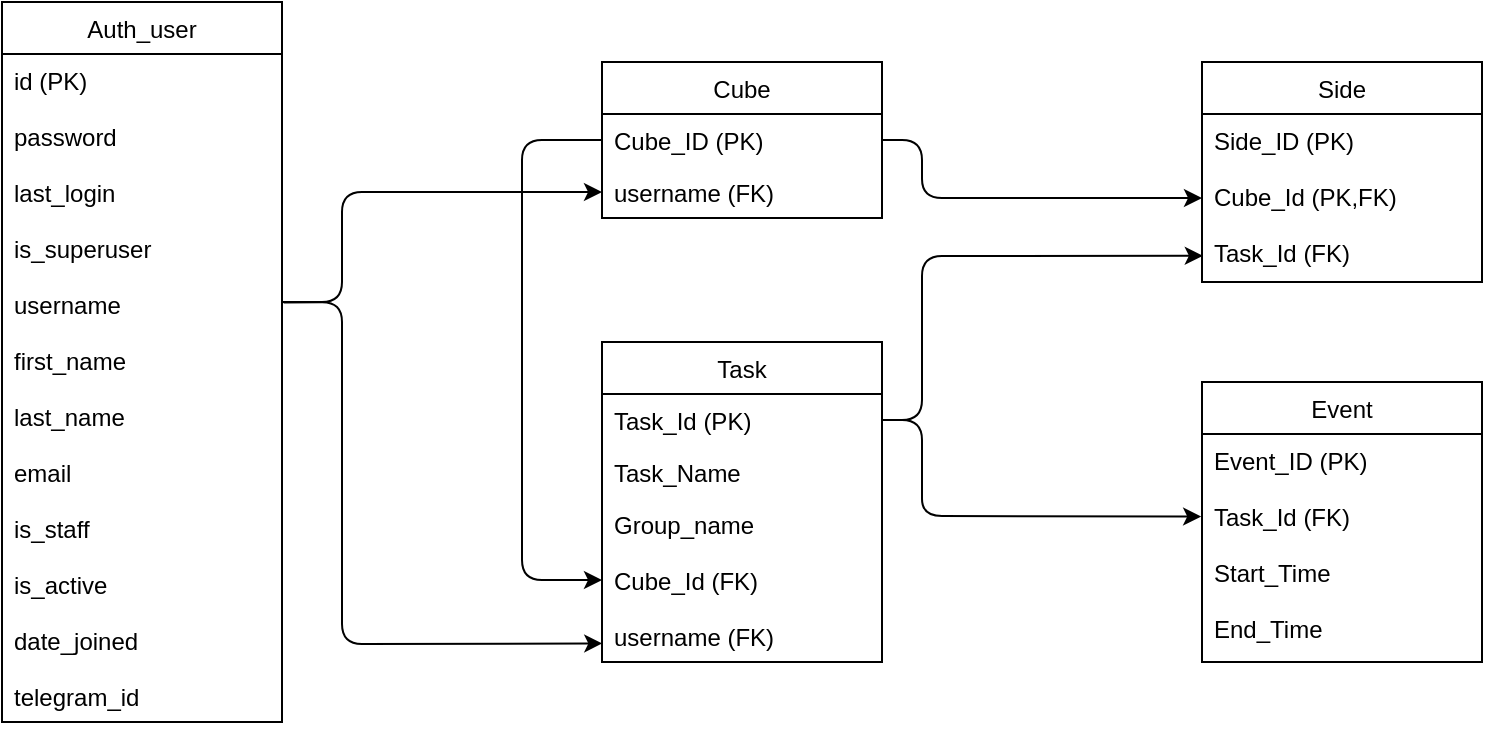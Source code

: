 <mxfile version="12.7.9" type="device"><diagram name="Page-1" id="9f46799a-70d6-7492-0946-bef42562c5a5"><mxGraphModel dx="2213" dy="1133" grid="1" gridSize="10" guides="1" tooltips="1" connect="1" arrows="1" fold="1" page="1" pageScale="1" pageWidth="1100" pageHeight="850" background="#ffffff" math="0" shadow="0"><root><mxCell id="0"/><mxCell id="1" parent="0"/><mxCell id="INC5QVoVWuZFS9aKpAGL-1" value="Cube" style="swimlane;fontStyle=0;childLayout=stackLayout;horizontal=1;startSize=26;fillColor=none;horizontalStack=0;resizeParent=1;resizeParentMax=0;resizeLast=0;collapsible=1;marginBottom=0;" vertex="1" parent="1"><mxGeometry x="480" y="275" width="140" height="78" as="geometry"/></mxCell><mxCell id="INC5QVoVWuZFS9aKpAGL-2" value="Cube_ID (PK)&#10;&#10;" style="text;strokeColor=none;fillColor=none;align=left;verticalAlign=top;spacingLeft=4;spacingRight=4;overflow=hidden;rotatable=0;points=[[0,0.5],[1,0.5]];portConstraint=eastwest;" vertex="1" parent="INC5QVoVWuZFS9aKpAGL-1"><mxGeometry y="26" width="140" height="26" as="geometry"/></mxCell><mxCell id="INC5QVoVWuZFS9aKpAGL-3" value="username (FK)" style="text;strokeColor=none;fillColor=none;align=left;verticalAlign=top;spacingLeft=4;spacingRight=4;overflow=hidden;rotatable=0;points=[[0,0.5],[1,0.5]];portConstraint=eastwest;" vertex="1" parent="INC5QVoVWuZFS9aKpAGL-1"><mxGeometry y="52" width="140" height="26" as="geometry"/></mxCell><mxCell id="INC5QVoVWuZFS9aKpAGL-5" value="Task" style="swimlane;fontStyle=0;childLayout=stackLayout;horizontal=1;startSize=26;fillColor=none;horizontalStack=0;resizeParent=1;resizeParentMax=0;resizeLast=0;collapsible=1;marginBottom=0;" vertex="1" parent="1"><mxGeometry x="480" y="415" width="140" height="160" as="geometry"><mxRectangle x="370" y="240" width="60" height="26" as="alternateBounds"/></mxGeometry></mxCell><mxCell id="INC5QVoVWuZFS9aKpAGL-6" value="Task_Id (PK)" style="text;strokeColor=none;fillColor=none;align=left;verticalAlign=top;spacingLeft=4;spacingRight=4;overflow=hidden;rotatable=0;points=[[0,0.5],[1,0.5]];portConstraint=eastwest;" vertex="1" parent="INC5QVoVWuZFS9aKpAGL-5"><mxGeometry y="26" width="140" height="26" as="geometry"/></mxCell><mxCell id="INC5QVoVWuZFS9aKpAGL-7" value="Task_Name" style="text;strokeColor=none;fillColor=none;align=left;verticalAlign=top;spacingLeft=4;spacingRight=4;overflow=hidden;rotatable=0;points=[[0,0.5],[1,0.5]];portConstraint=eastwest;" vertex="1" parent="INC5QVoVWuZFS9aKpAGL-5"><mxGeometry y="52" width="140" height="26" as="geometry"/></mxCell><mxCell id="INC5QVoVWuZFS9aKpAGL-8" value="Group_name&#10;&#10;Cube_Id (FK)&#10;&#10;username (FK)" style="text;strokeColor=none;fillColor=none;align=left;verticalAlign=top;spacingLeft=4;spacingRight=4;overflow=hidden;rotatable=0;points=[[0,0.5],[1,0.5]];portConstraint=eastwest;" vertex="1" parent="INC5QVoVWuZFS9aKpAGL-5"><mxGeometry y="78" width="140" height="82" as="geometry"/></mxCell><mxCell id="INC5QVoVWuZFS9aKpAGL-20" value="" style="endArrow=classic;html=1;exitX=0;exitY=0.5;exitDx=0;exitDy=0;entryX=0;entryY=0.5;entryDx=0;entryDy=0;" edge="1" parent="1" source="INC5QVoVWuZFS9aKpAGL-2" target="INC5QVoVWuZFS9aKpAGL-8"><mxGeometry width="50" height="50" relative="1" as="geometry"><mxPoint x="580" y="475" as="sourcePoint"/><mxPoint x="630" y="425" as="targetPoint"/><Array as="points"><mxPoint x="440" y="314"/><mxPoint x="440" y="425"/><mxPoint x="440" y="534"/></Array></mxGeometry></mxCell><mxCell id="INC5QVoVWuZFS9aKpAGL-21" value="Auth_user" style="swimlane;fontStyle=0;childLayout=stackLayout;horizontal=1;startSize=26;fillColor=none;horizontalStack=0;resizeParent=1;resizeParentMax=0;resizeLast=0;collapsible=1;marginBottom=0;" vertex="1" parent="1"><mxGeometry x="180" y="245" width="140" height="360" as="geometry"/></mxCell><mxCell id="INC5QVoVWuZFS9aKpAGL-22" value="id (PK)&#10;&#10;password&#10;&#10;last_login&#10;&#10;is_superuser&#10;&#10;username&#10;&#10;first_name&#10;&#10;last_name&#10;&#10;email&#10;&#10;is_staff&#10;&#10;is_active&#10;&#10;date_joined&#10;&#10;telegram_id&#10;&#10;" style="text;strokeColor=none;fillColor=none;align=left;verticalAlign=top;spacingLeft=4;spacingRight=4;overflow=hidden;rotatable=0;points=[[0,0.5],[1,0.5]];portConstraint=eastwest;" vertex="1" parent="INC5QVoVWuZFS9aKpAGL-21"><mxGeometry y="26" width="140" height="334" as="geometry"/></mxCell><mxCell id="INC5QVoVWuZFS9aKpAGL-25" value="" style="endArrow=classic;html=1;entryX=0;entryY=0.5;entryDx=0;entryDy=0;" edge="1" parent="1" target="INC5QVoVWuZFS9aKpAGL-3"><mxGeometry width="50" height="50" relative="1" as="geometry"><mxPoint x="320" y="395" as="sourcePoint"/><mxPoint x="420" y="415" as="targetPoint"/><Array as="points"><mxPoint x="350" y="395"/><mxPoint x="350" y="340"/></Array></mxGeometry></mxCell><mxCell id="INC5QVoVWuZFS9aKpAGL-26" value="" style="endArrow=classic;html=1;exitX=1.006;exitY=0.372;exitDx=0;exitDy=0;exitPerimeter=0;entryX=0.001;entryY=0.887;entryDx=0;entryDy=0;entryPerimeter=0;" edge="1" parent="1" source="INC5QVoVWuZFS9aKpAGL-22" target="INC5QVoVWuZFS9aKpAGL-8"><mxGeometry width="50" height="50" relative="1" as="geometry"><mxPoint x="350" y="535" as="sourcePoint"/><mxPoint x="400" y="485" as="targetPoint"/><Array as="points"><mxPoint x="350" y="395"/><mxPoint x="350" y="566"/></Array></mxGeometry></mxCell><mxCell id="INC5QVoVWuZFS9aKpAGL-27" value="Event" style="swimlane;fontStyle=0;childLayout=stackLayout;horizontal=1;startSize=26;fillColor=none;horizontalStack=0;resizeParent=1;resizeParentMax=0;resizeLast=0;collapsible=1;marginBottom=0;" vertex="1" parent="1"><mxGeometry x="780" y="435" width="140" height="140" as="geometry"/></mxCell><mxCell id="INC5QVoVWuZFS9aKpAGL-28" value="Event_ID (PK)&#10;&#10;Task_Id (FK)&#10;&#10;Start_Time&#10;&#10;End_Time" style="text;strokeColor=none;fillColor=none;align=left;verticalAlign=top;spacingLeft=4;spacingRight=4;overflow=hidden;rotatable=0;points=[[0,0.5],[1,0.5]];portConstraint=eastwest;" vertex="1" parent="INC5QVoVWuZFS9aKpAGL-27"><mxGeometry y="26" width="140" height="114" as="geometry"/></mxCell><mxCell id="INC5QVoVWuZFS9aKpAGL-31" value="" style="endArrow=classic;html=1;exitX=1;exitY=0.5;exitDx=0;exitDy=0;entryX=-0.003;entryY=0.362;entryDx=0;entryDy=0;entryPerimeter=0;" edge="1" parent="1" source="INC5QVoVWuZFS9aKpAGL-6" target="INC5QVoVWuZFS9aKpAGL-28"><mxGeometry width="50" height="50" relative="1" as="geometry"><mxPoint x="750" y="535" as="sourcePoint"/><mxPoint x="800" y="485" as="targetPoint"/><Array as="points"><mxPoint x="640" y="454"/><mxPoint x="640" y="475"/><mxPoint x="640" y="502"/></Array></mxGeometry></mxCell><mxCell id="INC5QVoVWuZFS9aKpAGL-32" value="Side" style="swimlane;fontStyle=0;childLayout=stackLayout;horizontal=1;startSize=26;fillColor=none;horizontalStack=0;resizeParent=1;resizeParentMax=0;resizeLast=0;collapsible=1;marginBottom=0;" vertex="1" parent="1"><mxGeometry x="780" y="275" width="140" height="110" as="geometry"/></mxCell><mxCell id="INC5QVoVWuZFS9aKpAGL-33" value="Side_ID (PK)&#10;&#10;Cube_Id (PK,FK)&#10;&#10;Task_Id (FK)&#10;&#10;" style="text;strokeColor=none;fillColor=none;align=left;verticalAlign=top;spacingLeft=4;spacingRight=4;overflow=hidden;rotatable=0;points=[[0,0.5],[1,0.5]];portConstraint=eastwest;" vertex="1" parent="INC5QVoVWuZFS9aKpAGL-32"><mxGeometry y="26" width="140" height="84" as="geometry"/></mxCell><mxCell id="INC5QVoVWuZFS9aKpAGL-36" value="" style="endArrow=classic;html=1;exitX=1;exitY=0.5;exitDx=0;exitDy=0;entryX=0.003;entryY=0.844;entryDx=0;entryDy=0;entryPerimeter=0;" edge="1" parent="1" source="INC5QVoVWuZFS9aKpAGL-6" target="INC5QVoVWuZFS9aKpAGL-33"><mxGeometry width="50" height="50" relative="1" as="geometry"><mxPoint x="670" y="435" as="sourcePoint"/><mxPoint x="720" y="385" as="targetPoint"/><Array as="points"><mxPoint x="640" y="454"/><mxPoint x="640" y="372"/></Array></mxGeometry></mxCell><mxCell id="INC5QVoVWuZFS9aKpAGL-37" value="" style="endArrow=classic;html=1;exitX=1;exitY=0.5;exitDx=0;exitDy=0;entryX=0;entryY=0.5;entryDx=0;entryDy=0;" edge="1" parent="1" source="INC5QVoVWuZFS9aKpAGL-2" target="INC5QVoVWuZFS9aKpAGL-33"><mxGeometry width="50" height="50" relative="1" as="geometry"><mxPoint x="720" y="275" as="sourcePoint"/><mxPoint x="770" y="225" as="targetPoint"/><Array as="points"><mxPoint x="640" y="314"/><mxPoint x="640" y="343"/></Array></mxGeometry></mxCell></root></mxGraphModel></diagram></mxfile>